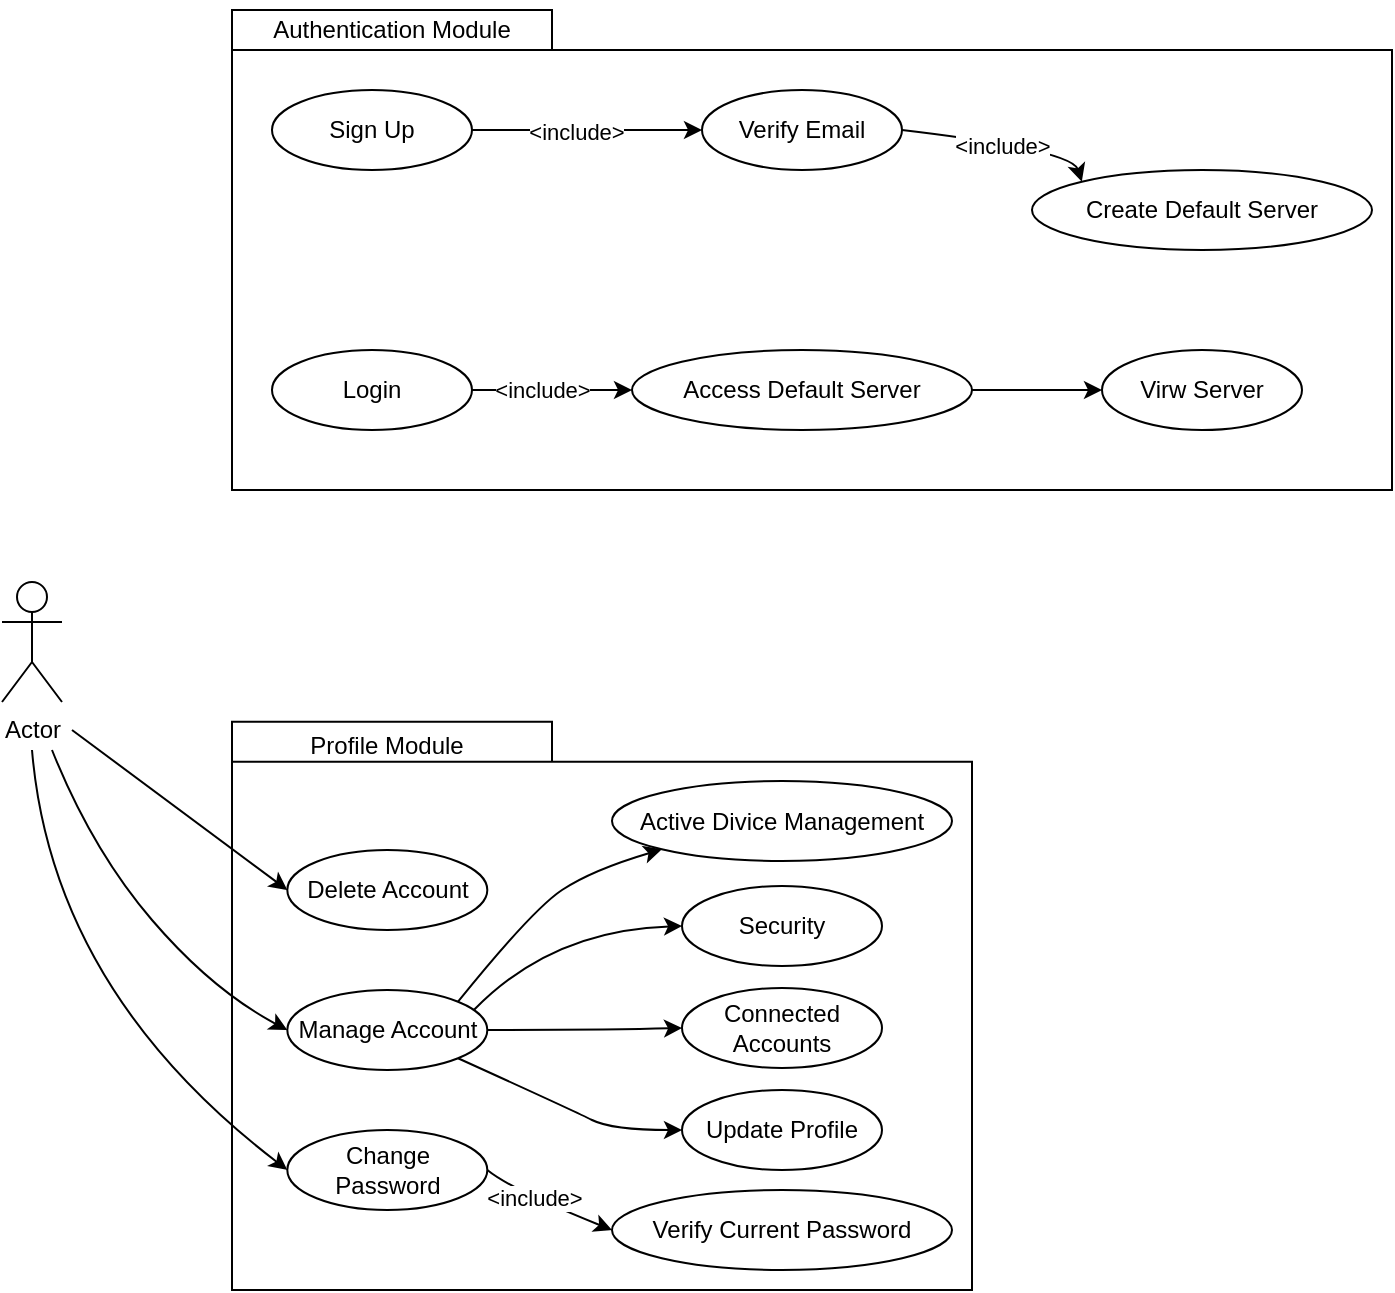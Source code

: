 <mxfile version="24.4.10" type="github">
  <diagram name="Page-1" id="TswOkcbOxJksG1xE5W1X">
    <mxGraphModel dx="1740" dy="1623" grid="1" gridSize="10" guides="1" tooltips="1" connect="1" arrows="1" fold="1" page="1" pageScale="1" pageWidth="827" pageHeight="1169" math="0" shadow="0">
      <root>
        <mxCell id="0" />
        <mxCell id="1" parent="0" />
        <mxCell id="_fBAPdAfYRDBdJ_oHnz5-30" value="" style="group" vertex="1" connectable="0" parent="1">
          <mxGeometry x="-160" y="-85" width="580" height="245" as="geometry" />
        </mxCell>
        <mxCell id="_fBAPdAfYRDBdJ_oHnz5-1" value="" style="shape=folder;fontStyle=1;spacingTop=10;tabWidth=160;tabHeight=20;tabPosition=left;html=1;whiteSpace=wrap;" vertex="1" parent="_fBAPdAfYRDBdJ_oHnz5-30">
          <mxGeometry y="5" width="580" height="240" as="geometry" />
        </mxCell>
        <mxCell id="_fBAPdAfYRDBdJ_oHnz5-29" value="Authentication Module" style="text;html=1;align=center;verticalAlign=middle;whiteSpace=wrap;rounded=0;" vertex="1" parent="_fBAPdAfYRDBdJ_oHnz5-30">
          <mxGeometry x="10" width="140" height="30" as="geometry" />
        </mxCell>
        <mxCell id="_fBAPdAfYRDBdJ_oHnz5-2" value="Actor" style="shape=umlActor;verticalLabelPosition=bottom;verticalAlign=top;html=1;" vertex="1" parent="1">
          <mxGeometry x="-275" y="206" width="30" height="60" as="geometry" />
        </mxCell>
        <mxCell id="_fBAPdAfYRDBdJ_oHnz5-20" style="edgeStyle=orthogonalEdgeStyle;rounded=0;orthogonalLoop=1;jettySize=auto;html=1;exitX=1;exitY=0.5;exitDx=0;exitDy=0;" edge="1" parent="1" source="_fBAPdAfYRDBdJ_oHnz5-5" target="_fBAPdAfYRDBdJ_oHnz5-7">
          <mxGeometry relative="1" as="geometry" />
        </mxCell>
        <mxCell id="_fBAPdAfYRDBdJ_oHnz5-21" value="&amp;lt;include&amp;gt;" style="edgeLabel;html=1;align=center;verticalAlign=middle;resizable=0;points=[];" vertex="1" connectable="0" parent="_fBAPdAfYRDBdJ_oHnz5-20">
          <mxGeometry x="-0.107" y="-1" relative="1" as="geometry">
            <mxPoint as="offset" />
          </mxGeometry>
        </mxCell>
        <mxCell id="_fBAPdAfYRDBdJ_oHnz5-5" value="Sign Up" style="ellipse;whiteSpace=wrap;html=1;align=center;" vertex="1" parent="1">
          <mxGeometry x="-140" y="-40" width="100" height="40" as="geometry" />
        </mxCell>
        <mxCell id="_fBAPdAfYRDBdJ_oHnz5-26" style="edgeStyle=orthogonalEdgeStyle;rounded=0;orthogonalLoop=1;jettySize=auto;html=1;exitX=1;exitY=0.5;exitDx=0;exitDy=0;entryX=0;entryY=0.5;entryDx=0;entryDy=0;" edge="1" parent="1" source="_fBAPdAfYRDBdJ_oHnz5-6" target="_fBAPdAfYRDBdJ_oHnz5-10">
          <mxGeometry relative="1" as="geometry" />
        </mxCell>
        <mxCell id="_fBAPdAfYRDBdJ_oHnz5-27" value="&amp;lt;include&amp;gt;" style="edgeLabel;html=1;align=center;verticalAlign=middle;resizable=0;points=[];" vertex="1" connectable="0" parent="_fBAPdAfYRDBdJ_oHnz5-26">
          <mxGeometry x="-0.128" relative="1" as="geometry">
            <mxPoint as="offset" />
          </mxGeometry>
        </mxCell>
        <mxCell id="_fBAPdAfYRDBdJ_oHnz5-6" value="Login" style="ellipse;whiteSpace=wrap;html=1;align=center;" vertex="1" parent="1">
          <mxGeometry x="-140" y="90" width="100" height="40" as="geometry" />
        </mxCell>
        <mxCell id="_fBAPdAfYRDBdJ_oHnz5-7" value="Verify Email" style="ellipse;whiteSpace=wrap;html=1;align=center;" vertex="1" parent="1">
          <mxGeometry x="75" y="-40" width="100" height="40" as="geometry" />
        </mxCell>
        <mxCell id="_fBAPdAfYRDBdJ_oHnz5-8" value="Create Default Server" style="ellipse;whiteSpace=wrap;html=1;align=center;" vertex="1" parent="1">
          <mxGeometry x="240" width="170" height="40" as="geometry" />
        </mxCell>
        <mxCell id="_fBAPdAfYRDBdJ_oHnz5-28" style="edgeStyle=orthogonalEdgeStyle;rounded=0;orthogonalLoop=1;jettySize=auto;html=1;exitX=1;exitY=0.5;exitDx=0;exitDy=0;" edge="1" parent="1" source="_fBAPdAfYRDBdJ_oHnz5-10" target="_fBAPdAfYRDBdJ_oHnz5-12">
          <mxGeometry relative="1" as="geometry" />
        </mxCell>
        <mxCell id="_fBAPdAfYRDBdJ_oHnz5-10" value="Access Default Server" style="ellipse;whiteSpace=wrap;html=1;align=center;" vertex="1" parent="1">
          <mxGeometry x="40" y="90" width="170" height="40" as="geometry" />
        </mxCell>
        <mxCell id="_fBAPdAfYRDBdJ_oHnz5-12" value="Virw Server" style="ellipse;whiteSpace=wrap;html=1;align=center;" vertex="1" parent="1">
          <mxGeometry x="275" y="90" width="100" height="40" as="geometry" />
        </mxCell>
        <mxCell id="_fBAPdAfYRDBdJ_oHnz5-23" value="" style="curved=1;endArrow=classic;html=1;rounded=0;exitX=1;exitY=0.5;exitDx=0;exitDy=0;entryX=0;entryY=0;entryDx=0;entryDy=0;" edge="1" parent="1" source="_fBAPdAfYRDBdJ_oHnz5-7" target="_fBAPdAfYRDBdJ_oHnz5-8">
          <mxGeometry width="50" height="50" relative="1" as="geometry">
            <mxPoint x="130" y="60" as="sourcePoint" />
            <mxPoint x="180" y="10" as="targetPoint" />
            <Array as="points">
              <mxPoint x="260" y="-10" />
            </Array>
          </mxGeometry>
        </mxCell>
        <mxCell id="_fBAPdAfYRDBdJ_oHnz5-24" value="&amp;lt;include&amp;gt;" style="edgeLabel;html=1;align=center;verticalAlign=middle;resizable=0;points=[];" vertex="1" connectable="0" parent="_fBAPdAfYRDBdJ_oHnz5-23">
          <mxGeometry x="-0.016" y="-2" relative="1" as="geometry">
            <mxPoint as="offset" />
          </mxGeometry>
        </mxCell>
        <mxCell id="_fBAPdAfYRDBdJ_oHnz5-34" value="" style="group" vertex="1" connectable="0" parent="1">
          <mxGeometry x="-160" y="270" width="370" height="290" as="geometry" />
        </mxCell>
        <mxCell id="_fBAPdAfYRDBdJ_oHnz5-32" value="" style="shape=folder;fontStyle=1;spacingTop=10;tabWidth=160;tabHeight=20;tabPosition=left;html=1;whiteSpace=wrap;" vertex="1" parent="_fBAPdAfYRDBdJ_oHnz5-34">
          <mxGeometry y="5.92" width="370" height="284.08" as="geometry" />
        </mxCell>
        <mxCell id="_fBAPdAfYRDBdJ_oHnz5-33" value="Profile Module" style="text;html=1;align=center;verticalAlign=middle;whiteSpace=wrap;rounded=0;" vertex="1" parent="_fBAPdAfYRDBdJ_oHnz5-34">
          <mxGeometry x="34.207" width="86.897" height="35.51" as="geometry" />
        </mxCell>
        <mxCell id="_fBAPdAfYRDBdJ_oHnz5-41" value="Connected Accounts" style="ellipse;whiteSpace=wrap;html=1;align=center;" vertex="1" parent="_fBAPdAfYRDBdJ_oHnz5-34">
          <mxGeometry x="225" y="139" width="100" height="40" as="geometry" />
        </mxCell>
        <mxCell id="_fBAPdAfYRDBdJ_oHnz5-40" value="Security" style="ellipse;whiteSpace=wrap;html=1;align=center;" vertex="1" parent="_fBAPdAfYRDBdJ_oHnz5-34">
          <mxGeometry x="225" y="88" width="100" height="40" as="geometry" />
        </mxCell>
        <mxCell id="_fBAPdAfYRDBdJ_oHnz5-39" value="Active Divice Management" style="ellipse;whiteSpace=wrap;html=1;align=center;" vertex="1" parent="_fBAPdAfYRDBdJ_oHnz5-34">
          <mxGeometry x="190" y="35.51" width="170" height="40" as="geometry" />
        </mxCell>
        <mxCell id="_fBAPdAfYRDBdJ_oHnz5-35" value="Delete Account" style="ellipse;whiteSpace=wrap;html=1;align=center;" vertex="1" parent="_fBAPdAfYRDBdJ_oHnz5-34">
          <mxGeometry x="27.66" y="70" width="100" height="40" as="geometry" />
        </mxCell>
        <mxCell id="_fBAPdAfYRDBdJ_oHnz5-36" value="Manage Account" style="ellipse;whiteSpace=wrap;html=1;align=center;" vertex="1" parent="_fBAPdAfYRDBdJ_oHnz5-34">
          <mxGeometry x="27.66" y="140" width="100" height="40" as="geometry" />
        </mxCell>
        <mxCell id="_fBAPdAfYRDBdJ_oHnz5-37" value="Change Password" style="ellipse;whiteSpace=wrap;html=1;align=center;" vertex="1" parent="_fBAPdAfYRDBdJ_oHnz5-34">
          <mxGeometry x="27.66" y="210" width="100" height="40" as="geometry" />
        </mxCell>
        <mxCell id="_fBAPdAfYRDBdJ_oHnz5-42" value="Update Profile" style="ellipse;whiteSpace=wrap;html=1;align=center;" vertex="1" parent="_fBAPdAfYRDBdJ_oHnz5-34">
          <mxGeometry x="225" y="190" width="100" height="40" as="geometry" />
        </mxCell>
        <mxCell id="_fBAPdAfYRDBdJ_oHnz5-48" value="" style="curved=1;endArrow=classic;html=1;rounded=0;entryX=0;entryY=1;entryDx=0;entryDy=0;exitX=1;exitY=0;exitDx=0;exitDy=0;" edge="1" parent="_fBAPdAfYRDBdJ_oHnz5-34" source="_fBAPdAfYRDBdJ_oHnz5-36" target="_fBAPdAfYRDBdJ_oHnz5-39">
          <mxGeometry width="50" height="50" relative="1" as="geometry">
            <mxPoint x="180" y="180" as="sourcePoint" />
            <mxPoint x="230" y="130" as="targetPoint" />
            <Array as="points">
              <mxPoint x="150" y="100" />
              <mxPoint x="180" y="80" />
            </Array>
          </mxGeometry>
        </mxCell>
        <mxCell id="_fBAPdAfYRDBdJ_oHnz5-51" value="" style="curved=1;endArrow=classic;html=1;rounded=0;exitX=0.935;exitY=0.244;exitDx=0;exitDy=0;entryX=0;entryY=0.5;entryDx=0;entryDy=0;exitPerimeter=0;" edge="1" parent="_fBAPdAfYRDBdJ_oHnz5-34" source="_fBAPdAfYRDBdJ_oHnz5-36" target="_fBAPdAfYRDBdJ_oHnz5-40">
          <mxGeometry width="50" height="50" relative="1" as="geometry">
            <mxPoint x="180" y="210" as="sourcePoint" />
            <mxPoint x="230" y="160" as="targetPoint" />
            <Array as="points">
              <mxPoint x="160" y="110" />
            </Array>
          </mxGeometry>
        </mxCell>
        <mxCell id="_fBAPdAfYRDBdJ_oHnz5-52" value="" style="curved=1;endArrow=classic;html=1;rounded=0;exitX=1;exitY=0.5;exitDx=0;exitDy=0;entryX=0;entryY=0.5;entryDx=0;entryDy=0;" edge="1" parent="_fBAPdAfYRDBdJ_oHnz5-34" source="_fBAPdAfYRDBdJ_oHnz5-36" target="_fBAPdAfYRDBdJ_oHnz5-41">
          <mxGeometry width="50" height="50" relative="1" as="geometry">
            <mxPoint x="180" y="210" as="sourcePoint" />
            <mxPoint x="230" y="160" as="targetPoint" />
            <Array as="points">
              <mxPoint x="190" y="160" />
            </Array>
          </mxGeometry>
        </mxCell>
        <mxCell id="_fBAPdAfYRDBdJ_oHnz5-55" value="" style="curved=1;endArrow=classic;html=1;rounded=0;exitX=1;exitY=1;exitDx=0;exitDy=0;entryX=0;entryY=0.5;entryDx=0;entryDy=0;" edge="1" parent="_fBAPdAfYRDBdJ_oHnz5-34" source="_fBAPdAfYRDBdJ_oHnz5-36" target="_fBAPdAfYRDBdJ_oHnz5-42">
          <mxGeometry width="50" height="50" relative="1" as="geometry">
            <mxPoint x="140" y="210" as="sourcePoint" />
            <mxPoint x="190" y="160" as="targetPoint" />
            <Array as="points">
              <mxPoint x="170" y="200" />
              <mxPoint x="190" y="210" />
            </Array>
          </mxGeometry>
        </mxCell>
        <mxCell id="_fBAPdAfYRDBdJ_oHnz5-44" value="Verify Current Password" style="ellipse;whiteSpace=wrap;html=1;align=center;" vertex="1" parent="1">
          <mxGeometry x="30" y="510" width="170" height="40" as="geometry" />
        </mxCell>
        <mxCell id="_fBAPdAfYRDBdJ_oHnz5-45" value="" style="curved=1;endArrow=classic;html=1;rounded=0;entryX=0;entryY=0.5;entryDx=0;entryDy=0;" edge="1" parent="1" target="_fBAPdAfYRDBdJ_oHnz5-35">
          <mxGeometry width="50" height="50" relative="1" as="geometry">
            <mxPoint x="-240" y="280" as="sourcePoint" />
            <mxPoint x="-110" y="400" as="targetPoint" />
            <Array as="points" />
          </mxGeometry>
        </mxCell>
        <mxCell id="_fBAPdAfYRDBdJ_oHnz5-46" value="" style="curved=1;endArrow=classic;html=1;rounded=0;entryX=0;entryY=0.5;entryDx=0;entryDy=0;" edge="1" parent="1" target="_fBAPdAfYRDBdJ_oHnz5-36">
          <mxGeometry width="50" height="50" relative="1" as="geometry">
            <mxPoint x="-250" y="290" as="sourcePoint" />
            <mxPoint x="-110" y="400" as="targetPoint" />
            <Array as="points">
              <mxPoint x="-230" y="340" />
              <mxPoint x="-170" y="410" />
            </Array>
          </mxGeometry>
        </mxCell>
        <mxCell id="_fBAPdAfYRDBdJ_oHnz5-47" value="" style="curved=1;endArrow=classic;html=1;rounded=0;entryX=0;entryY=0.5;entryDx=0;entryDy=0;" edge="1" parent="1" target="_fBAPdAfYRDBdJ_oHnz5-37">
          <mxGeometry width="50" height="50" relative="1" as="geometry">
            <mxPoint x="-260" y="290" as="sourcePoint" />
            <mxPoint x="-150" y="350" as="targetPoint" />
            <Array as="points">
              <mxPoint x="-250" y="410" />
            </Array>
          </mxGeometry>
        </mxCell>
        <mxCell id="_fBAPdAfYRDBdJ_oHnz5-57" value="" style="curved=1;endArrow=classic;html=1;rounded=0;exitX=1;exitY=0.5;exitDx=0;exitDy=0;entryX=0;entryY=0.5;entryDx=0;entryDy=0;" edge="1" parent="1" source="_fBAPdAfYRDBdJ_oHnz5-37" target="_fBAPdAfYRDBdJ_oHnz5-44">
          <mxGeometry width="50" height="50" relative="1" as="geometry">
            <mxPoint x="110" y="400" as="sourcePoint" />
            <mxPoint x="160" y="350" as="targetPoint" />
            <Array as="points">
              <mxPoint x="-20" y="510" />
            </Array>
          </mxGeometry>
        </mxCell>
        <mxCell id="_fBAPdAfYRDBdJ_oHnz5-58" value="&amp;lt;include&amp;gt;" style="edgeLabel;html=1;align=center;verticalAlign=middle;resizable=0;points=[];" vertex="1" connectable="0" parent="_fBAPdAfYRDBdJ_oHnz5-57">
          <mxGeometry x="-0.227" relative="1" as="geometry">
            <mxPoint as="offset" />
          </mxGeometry>
        </mxCell>
      </root>
    </mxGraphModel>
  </diagram>
</mxfile>
